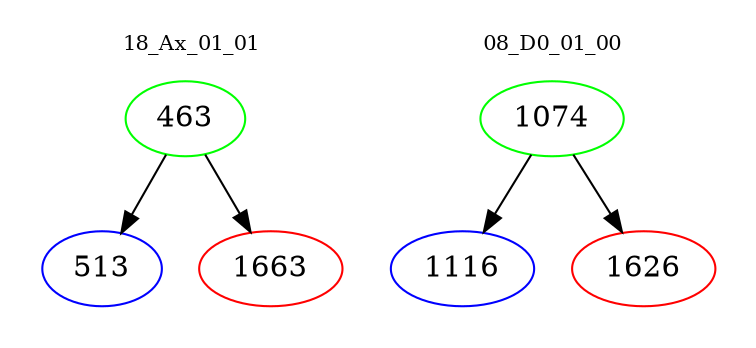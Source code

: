 digraph{
subgraph cluster_0 {
color = white
label = "18_Ax_01_01";
fontsize=10;
T0_463 [label="463", color="green"]
T0_463 -> T0_513 [color="black"]
T0_513 [label="513", color="blue"]
T0_463 -> T0_1663 [color="black"]
T0_1663 [label="1663", color="red"]
}
subgraph cluster_1 {
color = white
label = "08_D0_01_00";
fontsize=10;
T1_1074 [label="1074", color="green"]
T1_1074 -> T1_1116 [color="black"]
T1_1116 [label="1116", color="blue"]
T1_1074 -> T1_1626 [color="black"]
T1_1626 [label="1626", color="red"]
}
}
